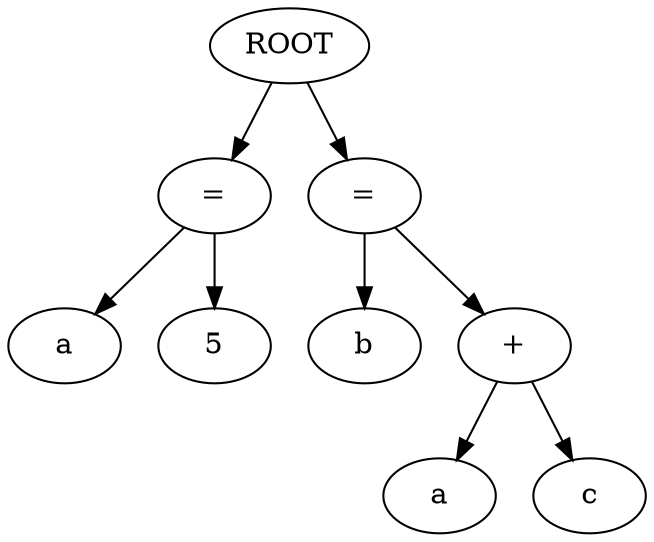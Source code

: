strict digraph G{
l11[label = "="]
l111[label = "="]
"ROOT"->"l11"
l11131[label = "a"]
l111311[label = "5"]
"l11"->l11131
"l11"->l111311
"ROOT"->"l111"
l111331[label = "b"]
l1113311[label = "+"]
"l111"->l111331
"l111"->"l1113311"
l1113311331[label = "a"]
l11133113311[label = "c"]
"l1113311"->l1113311331
"l1113311"->l11133113311
}
